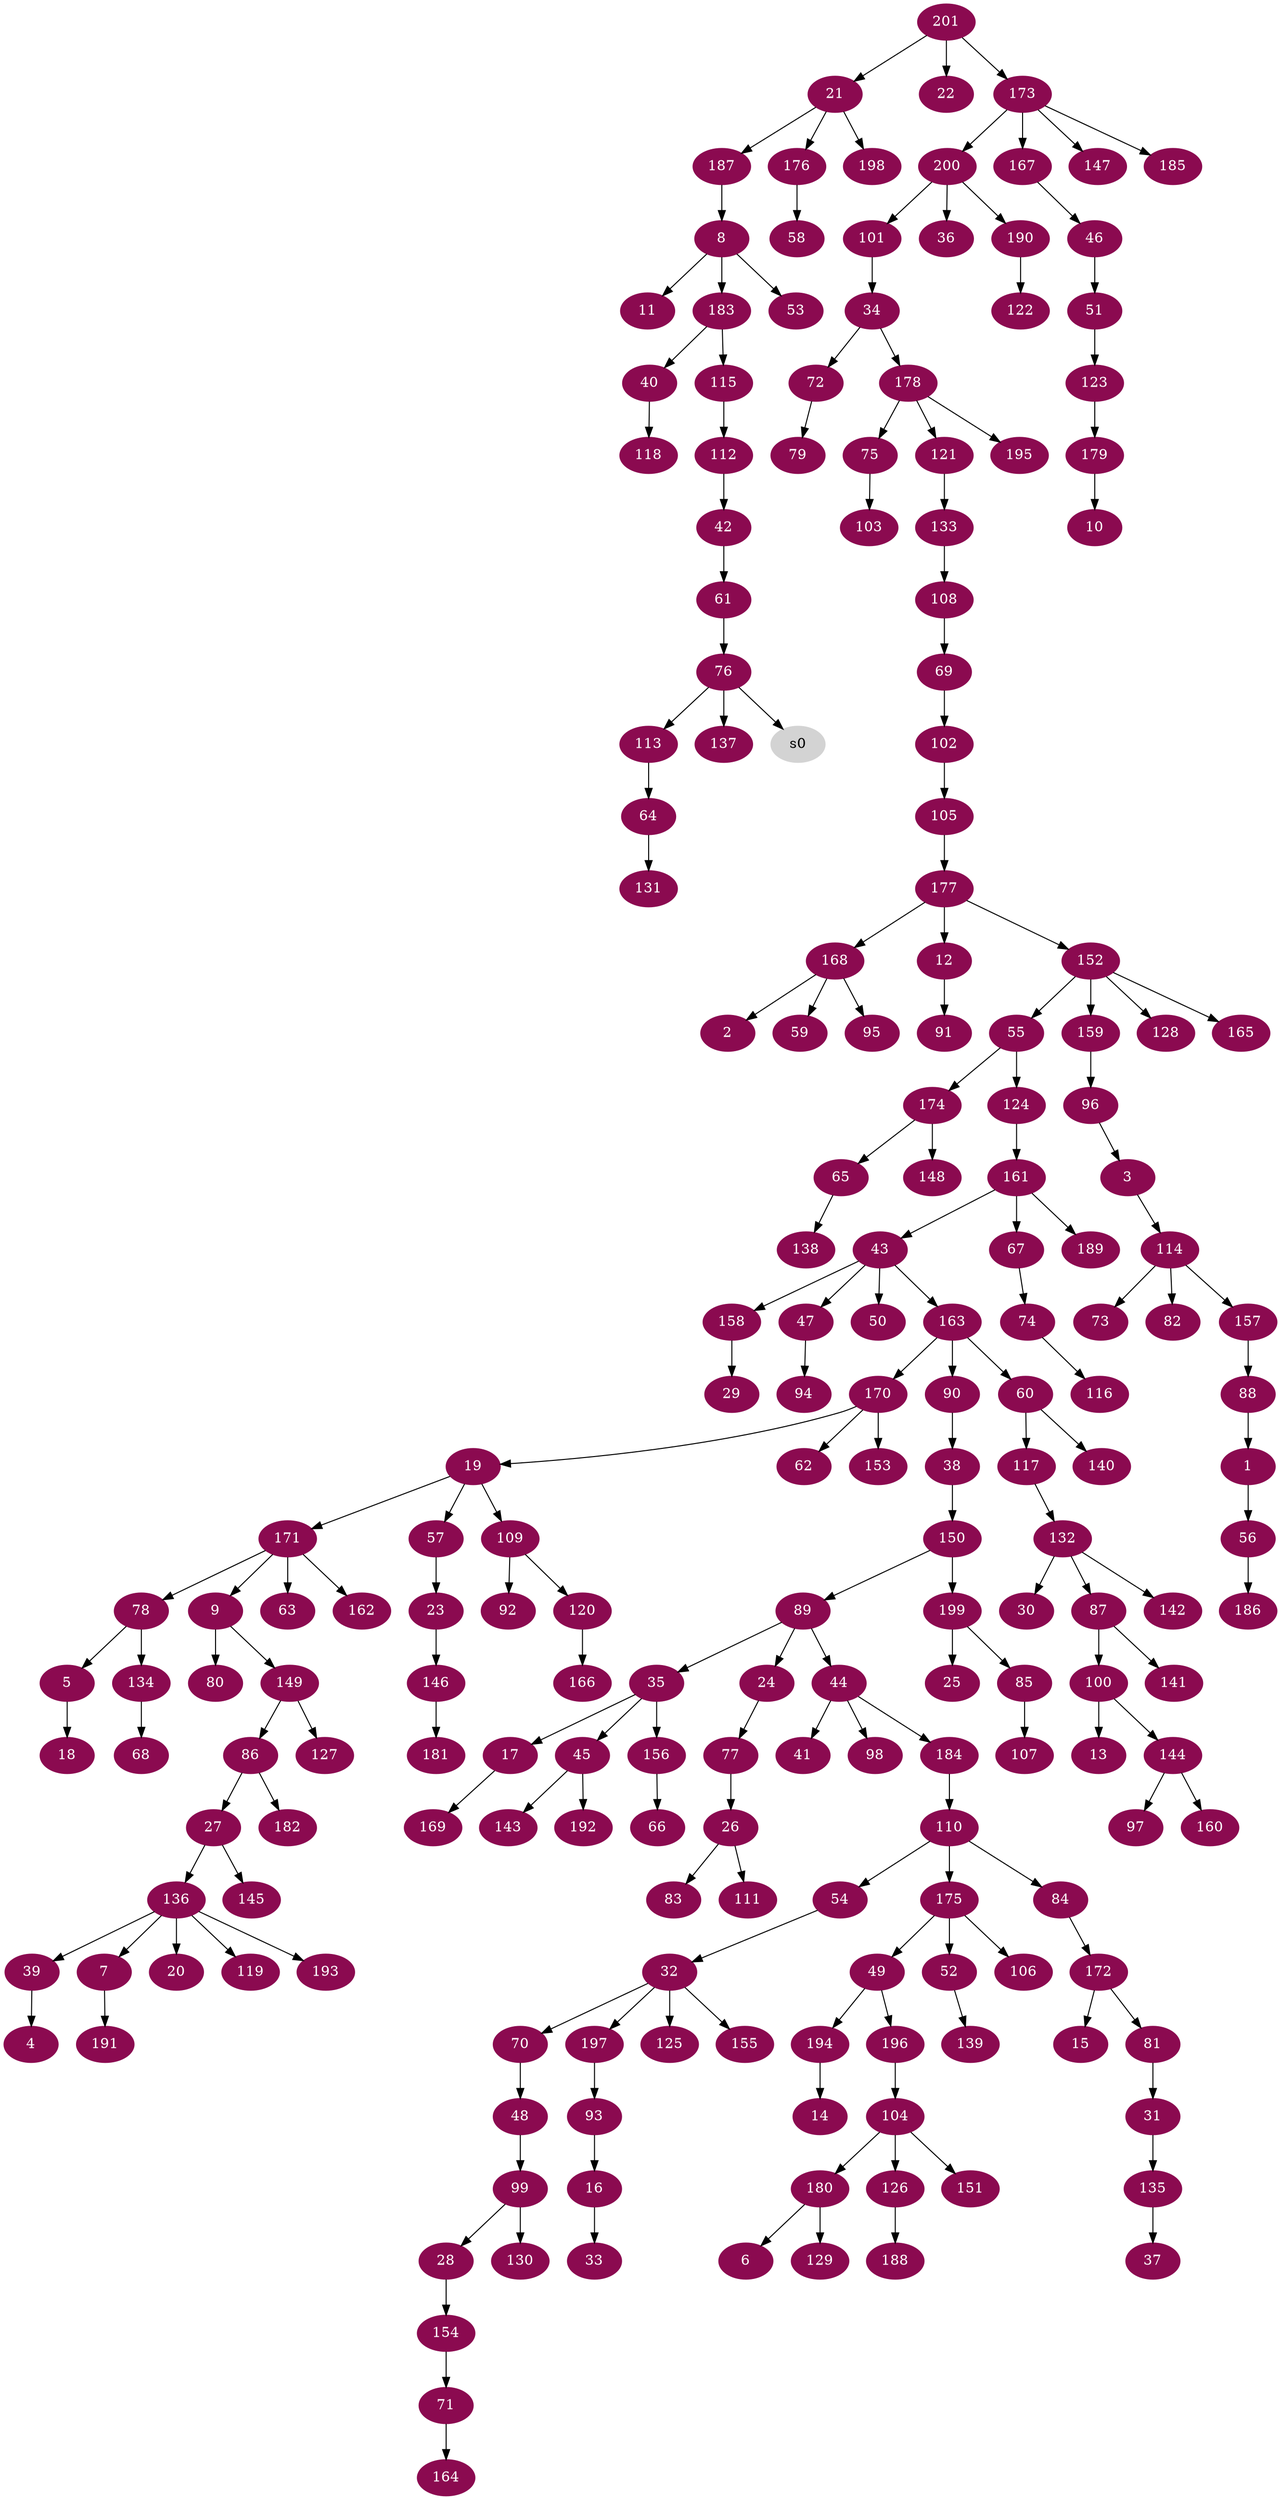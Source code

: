 digraph G {
node [color=deeppink4, style=filled, fontcolor=white];
88 -> 1;
168 -> 2;
96 -> 3;
39 -> 4;
78 -> 5;
180 -> 6;
136 -> 7;
187 -> 8;
171 -> 9;
179 -> 10;
8 -> 11;
177 -> 12;
100 -> 13;
194 -> 14;
172 -> 15;
93 -> 16;
35 -> 17;
5 -> 18;
170 -> 19;
136 -> 20;
201 -> 21;
201 -> 22;
57 -> 23;
89 -> 24;
199 -> 25;
77 -> 26;
86 -> 27;
99 -> 28;
158 -> 29;
132 -> 30;
81 -> 31;
54 -> 32;
16 -> 33;
101 -> 34;
89 -> 35;
200 -> 36;
135 -> 37;
90 -> 38;
136 -> 39;
183 -> 40;
44 -> 41;
112 -> 42;
161 -> 43;
89 -> 44;
35 -> 45;
167 -> 46;
43 -> 47;
70 -> 48;
175 -> 49;
43 -> 50;
46 -> 51;
175 -> 52;
8 -> 53;
110 -> 54;
152 -> 55;
1 -> 56;
19 -> 57;
176 -> 58;
168 -> 59;
163 -> 60;
42 -> 61;
170 -> 62;
171 -> 63;
113 -> 64;
174 -> 65;
156 -> 66;
161 -> 67;
134 -> 68;
108 -> 69;
32 -> 70;
154 -> 71;
34 -> 72;
114 -> 73;
67 -> 74;
178 -> 75;
61 -> 76;
24 -> 77;
171 -> 78;
72 -> 79;
9 -> 80;
172 -> 81;
114 -> 82;
26 -> 83;
110 -> 84;
199 -> 85;
149 -> 86;
132 -> 87;
157 -> 88;
150 -> 89;
163 -> 90;
12 -> 91;
109 -> 92;
197 -> 93;
47 -> 94;
168 -> 95;
159 -> 96;
144 -> 97;
44 -> 98;
48 -> 99;
87 -> 100;
200 -> 101;
69 -> 102;
75 -> 103;
196 -> 104;
102 -> 105;
175 -> 106;
85 -> 107;
133 -> 108;
19 -> 109;
184 -> 110;
26 -> 111;
115 -> 112;
76 -> 113;
3 -> 114;
183 -> 115;
74 -> 116;
60 -> 117;
40 -> 118;
136 -> 119;
109 -> 120;
178 -> 121;
190 -> 122;
51 -> 123;
55 -> 124;
32 -> 125;
104 -> 126;
149 -> 127;
152 -> 128;
180 -> 129;
99 -> 130;
64 -> 131;
117 -> 132;
121 -> 133;
78 -> 134;
31 -> 135;
27 -> 136;
76 -> 137;
65 -> 138;
52 -> 139;
60 -> 140;
87 -> 141;
132 -> 142;
45 -> 143;
100 -> 144;
27 -> 145;
23 -> 146;
173 -> 147;
174 -> 148;
9 -> 149;
38 -> 150;
104 -> 151;
177 -> 152;
170 -> 153;
28 -> 154;
32 -> 155;
35 -> 156;
114 -> 157;
43 -> 158;
152 -> 159;
144 -> 160;
124 -> 161;
171 -> 162;
43 -> 163;
71 -> 164;
152 -> 165;
120 -> 166;
173 -> 167;
177 -> 168;
17 -> 169;
163 -> 170;
19 -> 171;
84 -> 172;
201 -> 173;
55 -> 174;
110 -> 175;
21 -> 176;
105 -> 177;
34 -> 178;
123 -> 179;
104 -> 180;
146 -> 181;
86 -> 182;
8 -> 183;
44 -> 184;
173 -> 185;
56 -> 186;
21 -> 187;
126 -> 188;
161 -> 189;
200 -> 190;
7 -> 191;
45 -> 192;
136 -> 193;
49 -> 194;
178 -> 195;
49 -> 196;
32 -> 197;
21 -> 198;
150 -> 199;
173 -> 200;
node [color=lightgrey, style=filled, fontcolor=black];
76 -> s0;
}
